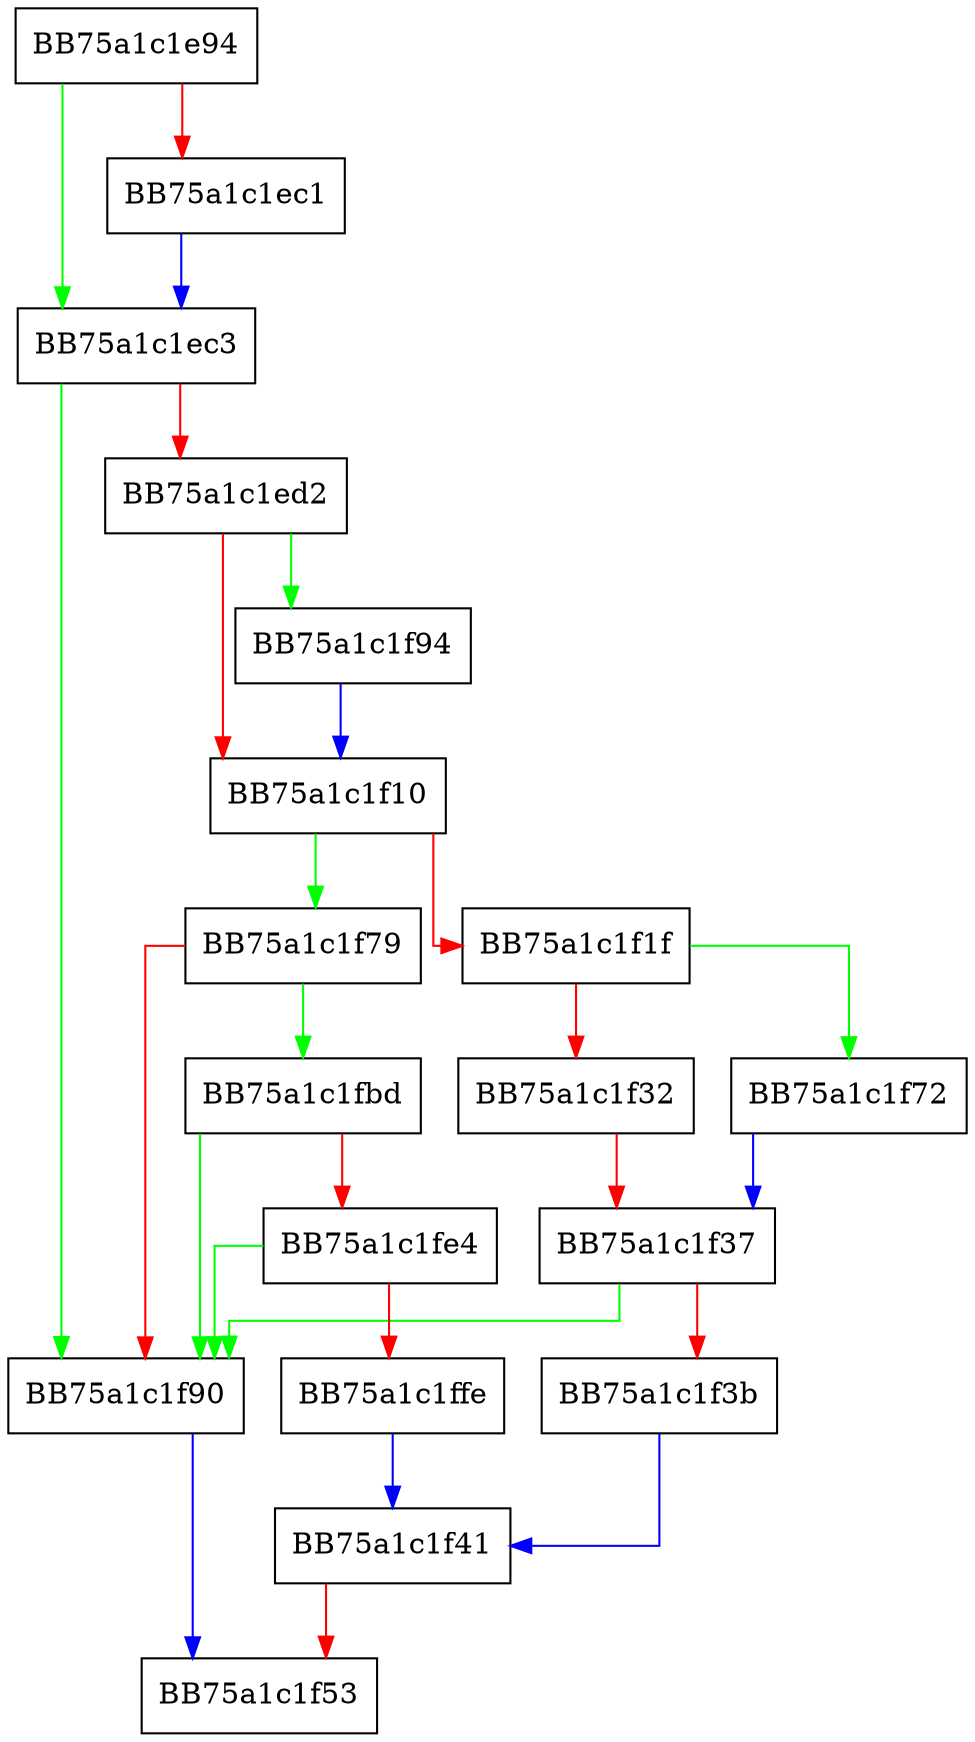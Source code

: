digraph kvscan4sig {
  node [shape="box"];
  graph [splines=ortho];
  BB75a1c1e94 -> BB75a1c1ec3 [color="green"];
  BB75a1c1e94 -> BB75a1c1ec1 [color="red"];
  BB75a1c1ec1 -> BB75a1c1ec3 [color="blue"];
  BB75a1c1ec3 -> BB75a1c1f90 [color="green"];
  BB75a1c1ec3 -> BB75a1c1ed2 [color="red"];
  BB75a1c1ed2 -> BB75a1c1f94 [color="green"];
  BB75a1c1ed2 -> BB75a1c1f10 [color="red"];
  BB75a1c1f10 -> BB75a1c1f79 [color="green"];
  BB75a1c1f10 -> BB75a1c1f1f [color="red"];
  BB75a1c1f1f -> BB75a1c1f72 [color="green"];
  BB75a1c1f1f -> BB75a1c1f32 [color="red"];
  BB75a1c1f32 -> BB75a1c1f37 [color="red"];
  BB75a1c1f37 -> BB75a1c1f90 [color="green"];
  BB75a1c1f37 -> BB75a1c1f3b [color="red"];
  BB75a1c1f3b -> BB75a1c1f41 [color="blue"];
  BB75a1c1f41 -> BB75a1c1f53 [color="red"];
  BB75a1c1f72 -> BB75a1c1f37 [color="blue"];
  BB75a1c1f79 -> BB75a1c1fbd [color="green"];
  BB75a1c1f79 -> BB75a1c1f90 [color="red"];
  BB75a1c1f90 -> BB75a1c1f53 [color="blue"];
  BB75a1c1f94 -> BB75a1c1f10 [color="blue"];
  BB75a1c1fbd -> BB75a1c1f90 [color="green"];
  BB75a1c1fbd -> BB75a1c1fe4 [color="red"];
  BB75a1c1fe4 -> BB75a1c1f90 [color="green"];
  BB75a1c1fe4 -> BB75a1c1ffe [color="red"];
  BB75a1c1ffe -> BB75a1c1f41 [color="blue"];
}